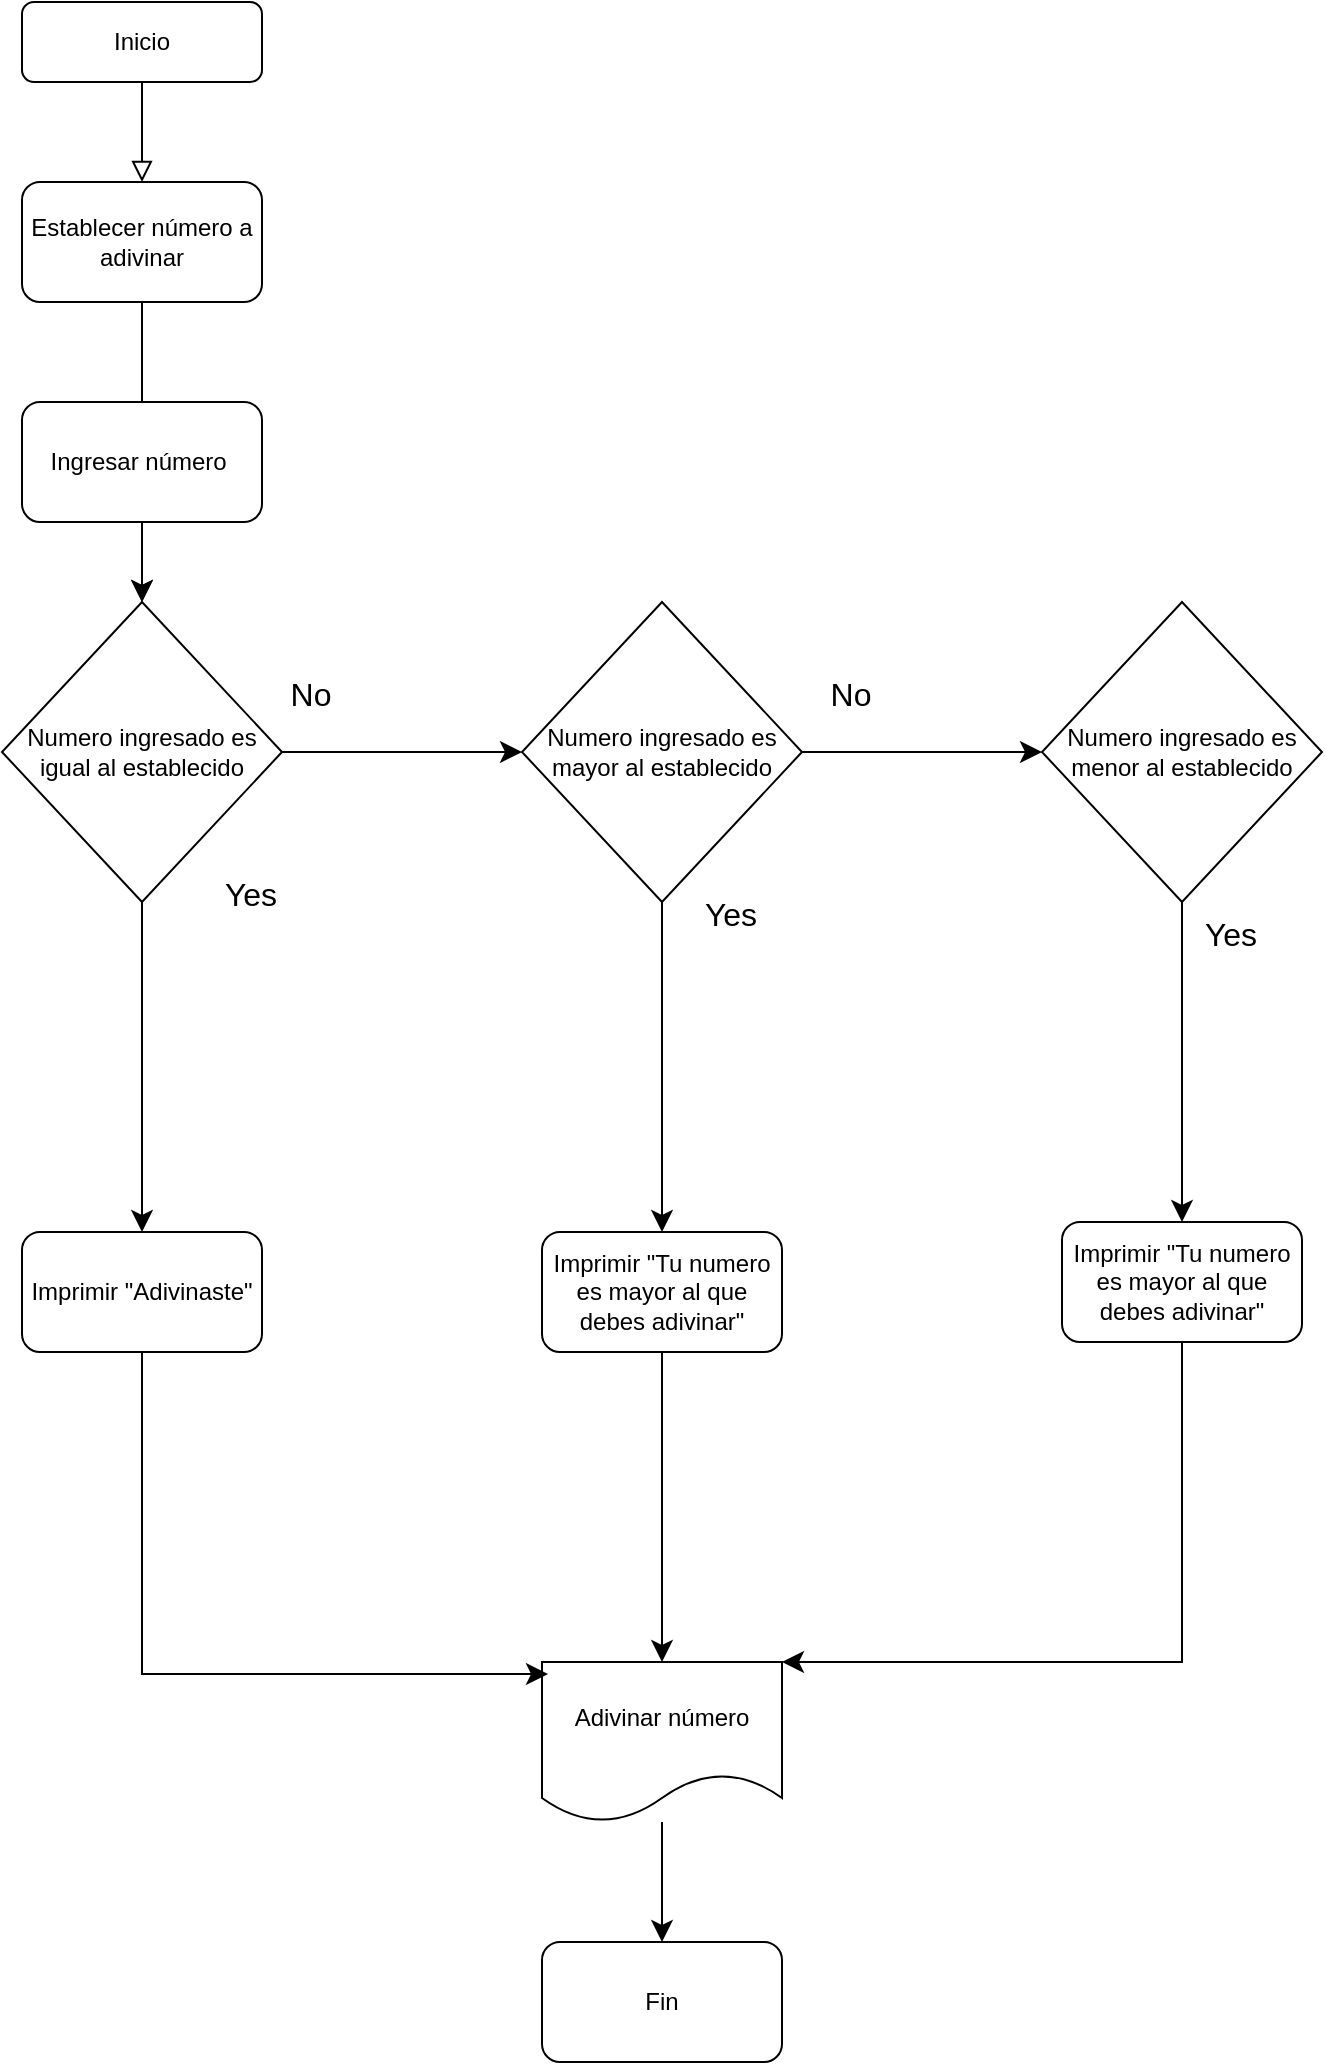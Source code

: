 <mxfile version="26.2.13">
  <diagram id="C5RBs43oDa-KdzZeNtuy" name="Page-1">
    <mxGraphModel dx="674" dy="851" grid="1" gridSize="10" guides="1" tooltips="1" connect="1" arrows="1" fold="1" page="1" pageScale="1" pageWidth="827" pageHeight="1169" math="0" shadow="0">
      <root>
        <mxCell id="WIyWlLk6GJQsqaUBKTNV-0" />
        <mxCell id="WIyWlLk6GJQsqaUBKTNV-1" parent="WIyWlLk6GJQsqaUBKTNV-0" />
        <mxCell id="WIyWlLk6GJQsqaUBKTNV-2" value="" style="rounded=0;html=1;jettySize=auto;orthogonalLoop=1;fontSize=11;endArrow=block;endFill=0;endSize=8;strokeWidth=1;shadow=0;labelBackgroundColor=none;edgeStyle=orthogonalEdgeStyle;" parent="WIyWlLk6GJQsqaUBKTNV-1" source="WIyWlLk6GJQsqaUBKTNV-3" edge="1">
          <mxGeometry relative="1" as="geometry">
            <mxPoint x="220" y="170" as="targetPoint" />
          </mxGeometry>
        </mxCell>
        <mxCell id="WIyWlLk6GJQsqaUBKTNV-3" value="Inicio" style="rounded=1;whiteSpace=wrap;html=1;fontSize=12;glass=0;strokeWidth=1;shadow=0;" parent="WIyWlLk6GJQsqaUBKTNV-1" vertex="1">
          <mxGeometry x="160" y="80" width="120" height="40" as="geometry" />
        </mxCell>
        <mxCell id="4jqTdiNJ9B9vK1uN0tTN-24" value="" style="edgeStyle=none;curved=1;rounded=0;orthogonalLoop=1;jettySize=auto;html=1;fontSize=12;startSize=8;endSize=8;" edge="1" parent="WIyWlLk6GJQsqaUBKTNV-1" source="4jqTdiNJ9B9vK1uN0tTN-0" target="4jqTdiNJ9B9vK1uN0tTN-2">
          <mxGeometry relative="1" as="geometry" />
        </mxCell>
        <mxCell id="4jqTdiNJ9B9vK1uN0tTN-0" value="Establecer número a adivinar" style="rounded=1;whiteSpace=wrap;html=1;" vertex="1" parent="WIyWlLk6GJQsqaUBKTNV-1">
          <mxGeometry x="160" y="170" width="120" height="60" as="geometry" />
        </mxCell>
        <mxCell id="4jqTdiNJ9B9vK1uN0tTN-25" value="" style="edgeStyle=none;curved=1;rounded=0;orthogonalLoop=1;jettySize=auto;html=1;fontSize=12;startSize=8;endSize=8;" edge="1" parent="WIyWlLk6GJQsqaUBKTNV-1" source="4jqTdiNJ9B9vK1uN0tTN-1" target="4jqTdiNJ9B9vK1uN0tTN-2">
          <mxGeometry relative="1" as="geometry" />
        </mxCell>
        <mxCell id="4jqTdiNJ9B9vK1uN0tTN-1" value="Ingresar número&amp;nbsp;" style="rounded=1;whiteSpace=wrap;html=1;" vertex="1" parent="WIyWlLk6GJQsqaUBKTNV-1">
          <mxGeometry x="160" y="280" width="120" height="60" as="geometry" />
        </mxCell>
        <mxCell id="4jqTdiNJ9B9vK1uN0tTN-6" value="" style="edgeStyle=none;curved=1;rounded=0;orthogonalLoop=1;jettySize=auto;html=1;fontSize=12;startSize=8;endSize=8;" edge="1" parent="WIyWlLk6GJQsqaUBKTNV-1" source="4jqTdiNJ9B9vK1uN0tTN-2" target="4jqTdiNJ9B9vK1uN0tTN-5">
          <mxGeometry relative="1" as="geometry" />
        </mxCell>
        <mxCell id="4jqTdiNJ9B9vK1uN0tTN-8" value="" style="edgeStyle=none;curved=1;rounded=0;orthogonalLoop=1;jettySize=auto;html=1;fontSize=12;startSize=8;endSize=8;" edge="1" parent="WIyWlLk6GJQsqaUBKTNV-1" source="4jqTdiNJ9B9vK1uN0tTN-2" target="4jqTdiNJ9B9vK1uN0tTN-7">
          <mxGeometry relative="1" as="geometry" />
        </mxCell>
        <mxCell id="4jqTdiNJ9B9vK1uN0tTN-2" value="Numero ingresado es igual al establecido" style="rhombus;whiteSpace=wrap;html=1;" vertex="1" parent="WIyWlLk6GJQsqaUBKTNV-1">
          <mxGeometry x="150" y="380" width="140" height="150" as="geometry" />
        </mxCell>
        <mxCell id="4jqTdiNJ9B9vK1uN0tTN-11" value="" style="edgeStyle=none;curved=1;rounded=0;orthogonalLoop=1;jettySize=auto;html=1;fontSize=12;startSize=8;endSize=8;" edge="1" parent="WIyWlLk6GJQsqaUBKTNV-1" source="4jqTdiNJ9B9vK1uN0tTN-5" target="4jqTdiNJ9B9vK1uN0tTN-10">
          <mxGeometry relative="1" as="geometry" />
        </mxCell>
        <mxCell id="4jqTdiNJ9B9vK1uN0tTN-13" value="" style="edgeStyle=none;curved=1;rounded=0;orthogonalLoop=1;jettySize=auto;html=1;fontSize=12;startSize=8;endSize=8;" edge="1" parent="WIyWlLk6GJQsqaUBKTNV-1" source="4jqTdiNJ9B9vK1uN0tTN-5" target="4jqTdiNJ9B9vK1uN0tTN-12">
          <mxGeometry relative="1" as="geometry" />
        </mxCell>
        <mxCell id="4jqTdiNJ9B9vK1uN0tTN-5" value="Numero ingresado es mayor al establecido" style="rhombus;whiteSpace=wrap;html=1;" vertex="1" parent="WIyWlLk6GJQsqaUBKTNV-1">
          <mxGeometry x="410" y="380" width="140" height="150" as="geometry" />
        </mxCell>
        <mxCell id="4jqTdiNJ9B9vK1uN0tTN-7" value="Imprimir &quot;Adivinaste&quot;" style="rounded=1;whiteSpace=wrap;html=1;" vertex="1" parent="WIyWlLk6GJQsqaUBKTNV-1">
          <mxGeometry x="160" y="695" width="120" height="60" as="geometry" />
        </mxCell>
        <mxCell id="4jqTdiNJ9B9vK1uN0tTN-21" value="" style="edgeStyle=none;curved=1;rounded=0;orthogonalLoop=1;jettySize=auto;html=1;fontSize=12;startSize=8;endSize=8;" edge="1" parent="WIyWlLk6GJQsqaUBKTNV-1" source="4jqTdiNJ9B9vK1uN0tTN-10" target="4jqTdiNJ9B9vK1uN0tTN-18">
          <mxGeometry relative="1" as="geometry" />
        </mxCell>
        <mxCell id="4jqTdiNJ9B9vK1uN0tTN-10" value="Imprimir &quot;Tu numero es mayor al que debes adivinar&quot;" style="rounded=1;whiteSpace=wrap;html=1;" vertex="1" parent="WIyWlLk6GJQsqaUBKTNV-1">
          <mxGeometry x="420" y="695" width="120" height="60" as="geometry" />
        </mxCell>
        <mxCell id="4jqTdiNJ9B9vK1uN0tTN-16" value="" style="edgeStyle=none;curved=1;rounded=0;orthogonalLoop=1;jettySize=auto;html=1;fontSize=12;startSize=8;endSize=8;" edge="1" parent="WIyWlLk6GJQsqaUBKTNV-1" source="4jqTdiNJ9B9vK1uN0tTN-12" target="4jqTdiNJ9B9vK1uN0tTN-15">
          <mxGeometry relative="1" as="geometry" />
        </mxCell>
        <mxCell id="4jqTdiNJ9B9vK1uN0tTN-12" value="Numero ingresado es menor al establecido" style="rhombus;whiteSpace=wrap;html=1;" vertex="1" parent="WIyWlLk6GJQsqaUBKTNV-1">
          <mxGeometry x="670" y="380" width="140" height="150" as="geometry" />
        </mxCell>
        <mxCell id="4jqTdiNJ9B9vK1uN0tTN-23" style="edgeStyle=elbowEdgeStyle;rounded=0;orthogonalLoop=1;jettySize=auto;html=1;exitX=0.5;exitY=1;exitDx=0;exitDy=0;fontSize=12;startSize=8;endSize=8;" edge="1" parent="WIyWlLk6GJQsqaUBKTNV-1" source="4jqTdiNJ9B9vK1uN0tTN-15" target="4jqTdiNJ9B9vK1uN0tTN-18">
          <mxGeometry relative="1" as="geometry">
            <Array as="points">
              <mxPoint x="740" y="910" />
            </Array>
          </mxGeometry>
        </mxCell>
        <mxCell id="4jqTdiNJ9B9vK1uN0tTN-15" value="Imprimir &quot;Tu numero es mayor al que debes adivinar&quot;" style="rounded=1;whiteSpace=wrap;html=1;" vertex="1" parent="WIyWlLk6GJQsqaUBKTNV-1">
          <mxGeometry x="680" y="690" width="120" height="60" as="geometry" />
        </mxCell>
        <mxCell id="4jqTdiNJ9B9vK1uN0tTN-20" value="" style="edgeStyle=none;curved=1;rounded=0;orthogonalLoop=1;jettySize=auto;html=1;fontSize=12;startSize=8;endSize=8;" edge="1" parent="WIyWlLk6GJQsqaUBKTNV-1" source="4jqTdiNJ9B9vK1uN0tTN-18" target="4jqTdiNJ9B9vK1uN0tTN-19">
          <mxGeometry relative="1" as="geometry" />
        </mxCell>
        <mxCell id="4jqTdiNJ9B9vK1uN0tTN-18" value="Adivinar número" style="shape=document;whiteSpace=wrap;html=1;boundedLbl=1;" vertex="1" parent="WIyWlLk6GJQsqaUBKTNV-1">
          <mxGeometry x="420" y="910" width="120" height="80" as="geometry" />
        </mxCell>
        <mxCell id="4jqTdiNJ9B9vK1uN0tTN-19" value="Fin" style="rounded=1;whiteSpace=wrap;html=1;" vertex="1" parent="WIyWlLk6GJQsqaUBKTNV-1">
          <mxGeometry x="420" y="1050" width="120" height="60" as="geometry" />
        </mxCell>
        <mxCell id="4jqTdiNJ9B9vK1uN0tTN-22" style="edgeStyle=elbowEdgeStyle;rounded=0;orthogonalLoop=1;jettySize=auto;html=1;exitX=0.5;exitY=1;exitDx=0;exitDy=0;entryX=0.025;entryY=0.075;entryDx=0;entryDy=0;entryPerimeter=0;fontSize=12;startSize=8;endSize=8;" edge="1" parent="WIyWlLk6GJQsqaUBKTNV-1" source="4jqTdiNJ9B9vK1uN0tTN-7" target="4jqTdiNJ9B9vK1uN0tTN-18">
          <mxGeometry relative="1" as="geometry">
            <Array as="points">
              <mxPoint x="220" y="840" />
            </Array>
          </mxGeometry>
        </mxCell>
        <mxCell id="4jqTdiNJ9B9vK1uN0tTN-26" value="Yes" style="text;html=1;align=center;verticalAlign=middle;resizable=0;points=[];autosize=1;strokeColor=none;fillColor=none;fontSize=16;" vertex="1" parent="WIyWlLk6GJQsqaUBKTNV-1">
          <mxGeometry x="249" y="511" width="50" height="30" as="geometry" />
        </mxCell>
        <mxCell id="4jqTdiNJ9B9vK1uN0tTN-27" value="No" style="text;html=1;align=center;verticalAlign=middle;resizable=0;points=[];autosize=1;strokeColor=none;fillColor=none;fontSize=16;" vertex="1" parent="WIyWlLk6GJQsqaUBKTNV-1">
          <mxGeometry x="284" y="411" width="40" height="30" as="geometry" />
        </mxCell>
        <mxCell id="4jqTdiNJ9B9vK1uN0tTN-28" value="No" style="text;html=1;align=center;verticalAlign=middle;resizable=0;points=[];autosize=1;strokeColor=none;fillColor=none;fontSize=16;" vertex="1" parent="WIyWlLk6GJQsqaUBKTNV-1">
          <mxGeometry x="554" y="411" width="40" height="30" as="geometry" />
        </mxCell>
        <mxCell id="4jqTdiNJ9B9vK1uN0tTN-29" value="Yes" style="text;html=1;align=center;verticalAlign=middle;resizable=0;points=[];autosize=1;strokeColor=none;fillColor=none;fontSize=16;" vertex="1" parent="WIyWlLk6GJQsqaUBKTNV-1">
          <mxGeometry x="489" y="521" width="50" height="30" as="geometry" />
        </mxCell>
        <mxCell id="4jqTdiNJ9B9vK1uN0tTN-30" value="Yes" style="text;html=1;align=center;verticalAlign=middle;resizable=0;points=[];autosize=1;strokeColor=none;fillColor=none;fontSize=16;" vertex="1" parent="WIyWlLk6GJQsqaUBKTNV-1">
          <mxGeometry x="739" y="531" width="50" height="30" as="geometry" />
        </mxCell>
      </root>
    </mxGraphModel>
  </diagram>
</mxfile>
